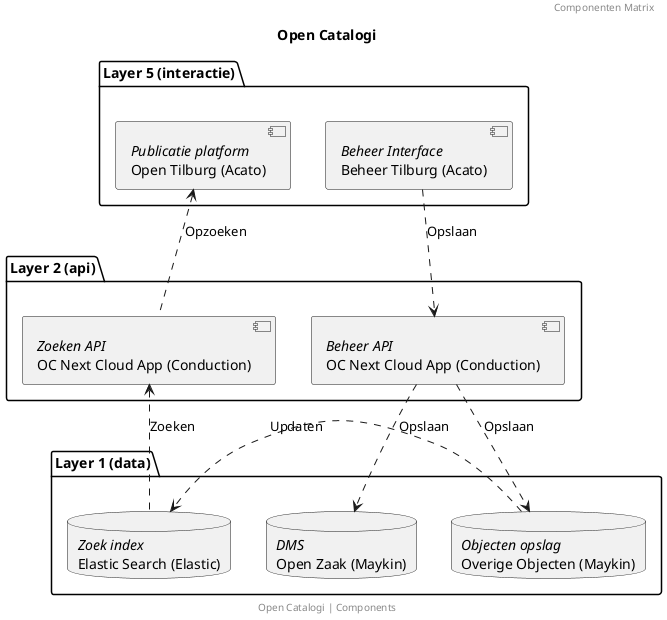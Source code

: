 @startuml
title: Open Catalogi
footer: Open Catalogi | Components
header: Componenten Matrix


package "Layer 5 (interactie)" {
 [//Publicatie platform//\nOpen Tilburg (Acato)] as userUi
 [//Beheer Interface//\nBeheer Tilburg (Acato)] as adminUI
}


package "Layer 2 (api)" {
 [//Zoeken API//\nOC Next Cloud App (Conduction)] as searchAPI
 [//Beheer API//\nOC Next Cloud App (Conduction)] as beheerAPI
}

package "Layer 1 (data)" {
database "//Zoek index//\nElastic Search (Elastic)" as elastic
database "//Objecten opslag//\nOverige Objecten (Maykin)" as ORC
database "//DMS//\nOpen Zaak (Maykin)" as DMS
}

adminUI .down.> beheerAPI: Opslaan
userUi <.down. searchAPI: Opzoeken
beheerAPI .down.> ORC: Opslaan
beheerAPI .down.> DMS: Opslaan
searchAPI <.down. elastic: Zoeken
ORC .right.> elastic: Updaten
@enduml